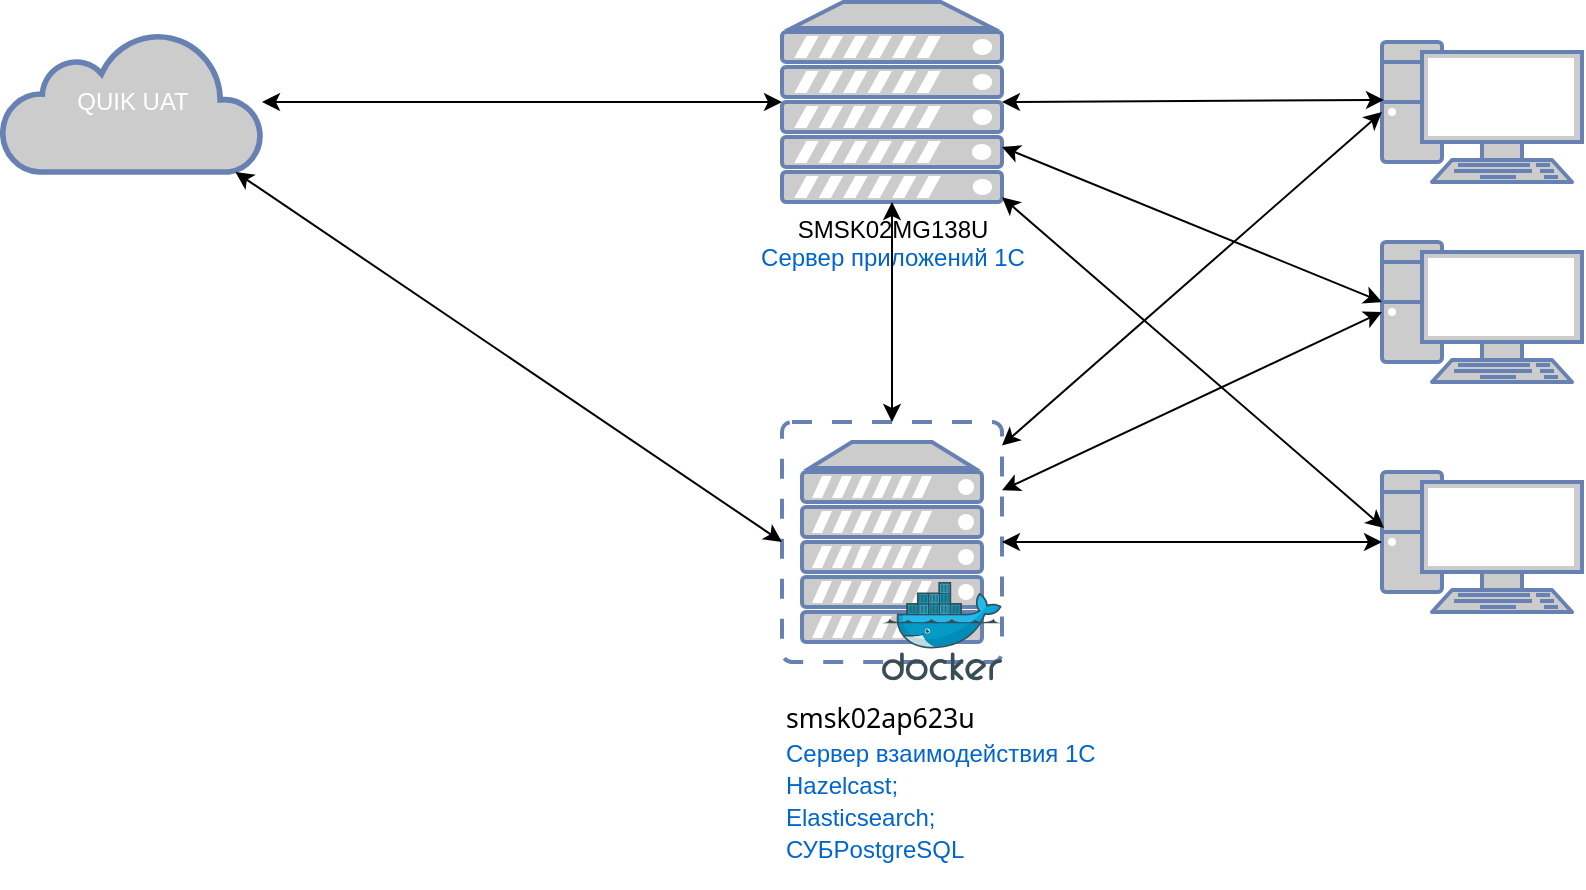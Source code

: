 <mxfile version="24.4.5" type="github">
  <diagram name="Page-1" id="bfe91b75-5d2c-26a0-9c1d-138518896778">
    <mxGraphModel dx="1272" dy="1641" grid="1" gridSize="10" guides="1" tooltips="1" connect="1" arrows="1" fold="1" page="1" pageScale="1" pageWidth="1100" pageHeight="850" background="none" math="0" shadow="0">
      <root>
        <mxCell id="0" />
        <mxCell id="1" parent="0" />
        <mxCell id="7c3789c024ecab99-1" value="" style="fontColor=#0066CC;verticalAlign=top;verticalLabelPosition=bottom;labelPosition=center;align=center;html=1;fillColor=#CCCCCC;strokeColor=#6881B3;gradientColor=none;gradientDirection=north;strokeWidth=2;shape=mxgraph.networks.pc;rounded=0;shadow=0;comic=0;" parent="1" vertex="1">
          <mxGeometry x="750.0" y="-445" width="100" height="70" as="geometry" />
        </mxCell>
        <mxCell id="7c3789c024ecab99-2" value="" style="fontColor=#0066CC;verticalAlign=top;verticalLabelPosition=bottom;labelPosition=center;align=center;html=1;fillColor=#CCCCCC;strokeColor=#6881B3;gradientColor=none;gradientDirection=north;strokeWidth=2;shape=mxgraph.networks.pc;rounded=0;shadow=0;comic=0;" parent="1" vertex="1">
          <mxGeometry x="750.0" y="-560" width="100" height="70" as="geometry" />
        </mxCell>
        <mxCell id="7c3789c024ecab99-3" value="" style="fontColor=#0066CC;verticalAlign=top;verticalLabelPosition=bottom;labelPosition=center;align=center;html=1;fillColor=#CCCCCC;strokeColor=#6881B3;gradientColor=none;gradientDirection=north;strokeWidth=2;shape=mxgraph.networks.pc;rounded=0;shadow=0;comic=0;" parent="1" vertex="1">
          <mxGeometry x="750.0" y="-660" width="100" height="70" as="geometry" />
        </mxCell>
        <mxCell id="sLNg0OkUtY8-LLzGpT6A-1" value="&lt;pre style=&quot;text-indent: -18pt; contain: content;&quot;&gt;&lt;div style=&quot;page: WordSection1; color: rgb(0, 0, 0); font-size: medium; text-indent: 0px; white-space: normal;&quot; class=&quot;WordSection1&quot;&gt;&lt;p style=&quot;margin: 0cm 0cm 0.0pt; line-height: normal; font-size: 11pt; font-family: Calibri, sans-serif;&quot; class=&quot;MsoNormal&quot;&gt;&lt;span style=&quot;font-size: 10pt; font-family: &amp;quot;Segoe UI&amp;quot;, sans-serif;&quot;&gt;smsk02ap623u&lt;/span&gt;&lt;/p&gt;&lt;p style=&quot;margin: 0cm 0cm 0.0pt; line-height: normal; font-size: 11pt; font-family: Calibri, sans-serif;&quot; class=&quot;MsoNormal&quot;&gt;&lt;span style=&quot;background-color: initial; font-size: 12px; font-family: Helvetica; text-indent: -18pt; color: rgb(0, 102, 204); text-wrap: nowrap;&quot;&gt;Сервер взаимодействия 1С&lt;/span&gt;&lt;/p&gt;&lt;p style=&quot;margin: 0cm 0cm 0.0pt; line-height: normal; font-size: 11pt; font-family: Calibri, sans-serif;&quot; class=&quot;MsoNormal&quot;&gt;&lt;span style=&quot;font-size: 12px; font-family: Helvetica; text-indent: -18pt; background-color: initial; color: rgb(0, 102, 204); text-wrap: nowrap;&quot;&gt;Hazelcast;&lt;/span&gt;&lt;/p&gt;&lt;p style=&quot;margin: 0cm 0cm 0.0pt; line-height: normal; font-size: 11pt; font-family: Calibri, sans-serif;&quot; class=&quot;MsoNormal&quot;&gt;&lt;span style=&quot;background-color: initial; text-indent: -18pt; font-size: 12px; font-family: Helvetica; color: rgb(0, 102, 204); text-wrap: nowrap;&quot;&gt;Elasticsearch;&lt;/span&gt;&lt;/p&gt;&lt;p style=&quot;margin: 0cm 0cm 0.0pt; line-height: normal; font-size: 11pt; font-family: Calibri, sans-serif;&quot; class=&quot;MsoNormal&quot;&gt;&lt;span style=&quot;background-color: initial; font-size: 12px; font-family: Helvetica; text-indent: -18pt; color: rgb(0, 102, 204); text-wrap: nowrap;&quot;&gt;СУБPostgreSQL&amp;nbsp;&lt;/span&gt;&lt;/p&gt;&lt;/div&gt;&lt;/pre&gt;" style="fontColor=#0066CC;verticalAlign=top;verticalLabelPosition=bottom;labelPosition=center;align=left;html=1;outlineConnect=0;fillColor=#CCCCCC;strokeColor=#6881B3;gradientColor=none;gradientDirection=north;strokeWidth=2;shape=mxgraph.networks.virtual_server;" vertex="1" parent="1">
          <mxGeometry x="450" y="-470" width="110" height="120" as="geometry" />
        </mxCell>
        <mxCell id="sLNg0OkUtY8-LLzGpT6A-2" value="" style="image;sketch=0;aspect=fixed;html=1;points=[];align=center;fontSize=12;image=img/lib/mscae/Docker.svg;" vertex="1" parent="1">
          <mxGeometry x="500" y="-390" width="60" height="49.2" as="geometry" />
        </mxCell>
        <mxCell id="sLNg0OkUtY8-LLzGpT6A-3" value="&lt;div&gt;&lt;font color=&quot;#000000&quot;&gt;SMSK02MG138U&lt;/font&gt;&lt;br&gt;&lt;/div&gt;Сервер приложений 1С" style="fontColor=#0066CC;verticalAlign=top;verticalLabelPosition=bottom;labelPosition=center;align=center;html=1;outlineConnect=0;fillColor=#CCCCCC;strokeColor=#6881B3;gradientColor=none;gradientDirection=north;strokeWidth=2;shape=mxgraph.networks.server;" vertex="1" parent="1">
          <mxGeometry x="450" y="-680" width="110" height="100" as="geometry" />
        </mxCell>
        <mxCell id="sLNg0OkUtY8-LLzGpT6A-5" value="QUIK UAT" style="html=1;outlineConnect=0;fillColor=#CCCCCC;strokeColor=#6881B3;gradientColor=none;gradientDirection=north;strokeWidth=2;shape=mxgraph.networks.cloud;fontColor=#ffffff;" vertex="1" parent="1">
          <mxGeometry x="60" y="-665" width="130" height="70" as="geometry" />
        </mxCell>
        <mxCell id="sLNg0OkUtY8-LLzGpT6A-16" value="" style="endArrow=classic;startArrow=classic;html=1;rounded=0;" edge="1" parent="1" source="sLNg0OkUtY8-LLzGpT6A-5" target="sLNg0OkUtY8-LLzGpT6A-3">
          <mxGeometry width="50" height="50" relative="1" as="geometry">
            <mxPoint x="200" y="-610" as="sourcePoint" />
            <mxPoint x="240" y="-640" as="targetPoint" />
          </mxGeometry>
        </mxCell>
        <mxCell id="sLNg0OkUtY8-LLzGpT6A-17" value="" style="endArrow=classic;startArrow=classic;html=1;rounded=0;exitX=0;exitY=0.5;exitDx=0;exitDy=0;exitPerimeter=0;" edge="1" parent="1" source="sLNg0OkUtY8-LLzGpT6A-1" target="sLNg0OkUtY8-LLzGpT6A-5">
          <mxGeometry width="50" height="50" relative="1" as="geometry">
            <mxPoint x="570" y="-310" as="sourcePoint" />
            <mxPoint x="620" y="-360" as="targetPoint" />
          </mxGeometry>
        </mxCell>
        <mxCell id="sLNg0OkUtY8-LLzGpT6A-18" value="" style="endArrow=classic;startArrow=classic;html=1;rounded=0;" edge="1" parent="1" source="sLNg0OkUtY8-LLzGpT6A-1">
          <mxGeometry width="50" height="50" relative="1" as="geometry">
            <mxPoint x="570" y="-310" as="sourcePoint" />
            <mxPoint x="750" y="-410" as="targetPoint" />
          </mxGeometry>
        </mxCell>
        <mxCell id="sLNg0OkUtY8-LLzGpT6A-19" value="" style="endArrow=classic;startArrow=classic;html=1;rounded=0;entryX=0;entryY=0.5;entryDx=0;entryDy=0;entryPerimeter=0;" edge="1" parent="1" source="sLNg0OkUtY8-LLzGpT6A-1" target="7c3789c024ecab99-2">
          <mxGeometry width="50" height="50" relative="1" as="geometry">
            <mxPoint x="570" y="-310" as="sourcePoint" />
            <mxPoint x="620" y="-360" as="targetPoint" />
          </mxGeometry>
        </mxCell>
        <mxCell id="sLNg0OkUtY8-LLzGpT6A-20" value="" style="endArrow=classic;startArrow=classic;html=1;rounded=0;entryX=0.01;entryY=0.414;entryDx=0;entryDy=0;entryPerimeter=0;exitX=1;exitY=0.5;exitDx=0;exitDy=0;exitPerimeter=0;" edge="1" parent="1" source="sLNg0OkUtY8-LLzGpT6A-3" target="7c3789c024ecab99-3">
          <mxGeometry width="50" height="50" relative="1" as="geometry">
            <mxPoint x="570" y="-310" as="sourcePoint" />
            <mxPoint x="620" y="-360" as="targetPoint" />
          </mxGeometry>
        </mxCell>
        <mxCell id="sLNg0OkUtY8-LLzGpT6A-21" value="" style="endArrow=classic;startArrow=classic;html=1;rounded=0;entryX=0;entryY=0.5;entryDx=0;entryDy=0;entryPerimeter=0;" edge="1" parent="1" source="sLNg0OkUtY8-LLzGpT6A-1" target="7c3789c024ecab99-3">
          <mxGeometry width="50" height="50" relative="1" as="geometry">
            <mxPoint x="570" y="-310" as="sourcePoint" />
            <mxPoint x="620" y="-360" as="targetPoint" />
          </mxGeometry>
        </mxCell>
        <mxCell id="sLNg0OkUtY8-LLzGpT6A-22" value="" style="endArrow=classic;startArrow=classic;html=1;rounded=0;" edge="1" parent="1" source="sLNg0OkUtY8-LLzGpT6A-3">
          <mxGeometry width="50" height="50" relative="1" as="geometry">
            <mxPoint x="570" y="-310" as="sourcePoint" />
            <mxPoint x="750" y="-530" as="targetPoint" />
          </mxGeometry>
        </mxCell>
        <mxCell id="sLNg0OkUtY8-LLzGpT6A-23" value="" style="endArrow=classic;startArrow=classic;html=1;rounded=0;entryX=0.01;entryY=0.4;entryDx=0;entryDy=0;entryPerimeter=0;" edge="1" parent="1" source="sLNg0OkUtY8-LLzGpT6A-3" target="7c3789c024ecab99-1">
          <mxGeometry width="50" height="50" relative="1" as="geometry">
            <mxPoint x="570" y="-310" as="sourcePoint" />
            <mxPoint x="740" y="-400" as="targetPoint" />
          </mxGeometry>
        </mxCell>
        <mxCell id="sLNg0OkUtY8-LLzGpT6A-24" value="" style="endArrow=classic;startArrow=classic;html=1;rounded=0;exitX=0.5;exitY=0;exitDx=0;exitDy=0;exitPerimeter=0;" edge="1" parent="1" source="sLNg0OkUtY8-LLzGpT6A-1" target="sLNg0OkUtY8-LLzGpT6A-3">
          <mxGeometry width="50" height="50" relative="1" as="geometry">
            <mxPoint x="570" y="-310" as="sourcePoint" />
            <mxPoint x="620" y="-360" as="targetPoint" />
          </mxGeometry>
        </mxCell>
      </root>
    </mxGraphModel>
  </diagram>
</mxfile>
